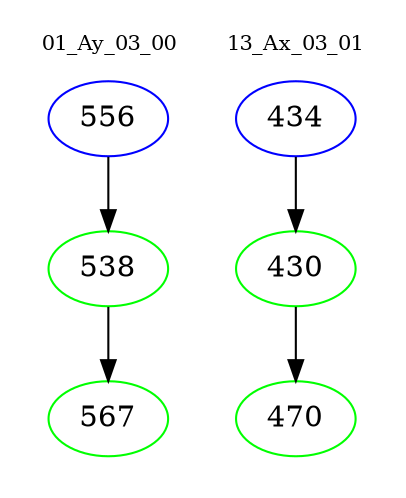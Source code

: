 digraph{
subgraph cluster_0 {
color = white
label = "01_Ay_03_00";
fontsize=10;
T0_556 [label="556", color="blue"]
T0_556 -> T0_538 [color="black"]
T0_538 [label="538", color="green"]
T0_538 -> T0_567 [color="black"]
T0_567 [label="567", color="green"]
}
subgraph cluster_1 {
color = white
label = "13_Ax_03_01";
fontsize=10;
T1_434 [label="434", color="blue"]
T1_434 -> T1_430 [color="black"]
T1_430 [label="430", color="green"]
T1_430 -> T1_470 [color="black"]
T1_470 [label="470", color="green"]
}
}
